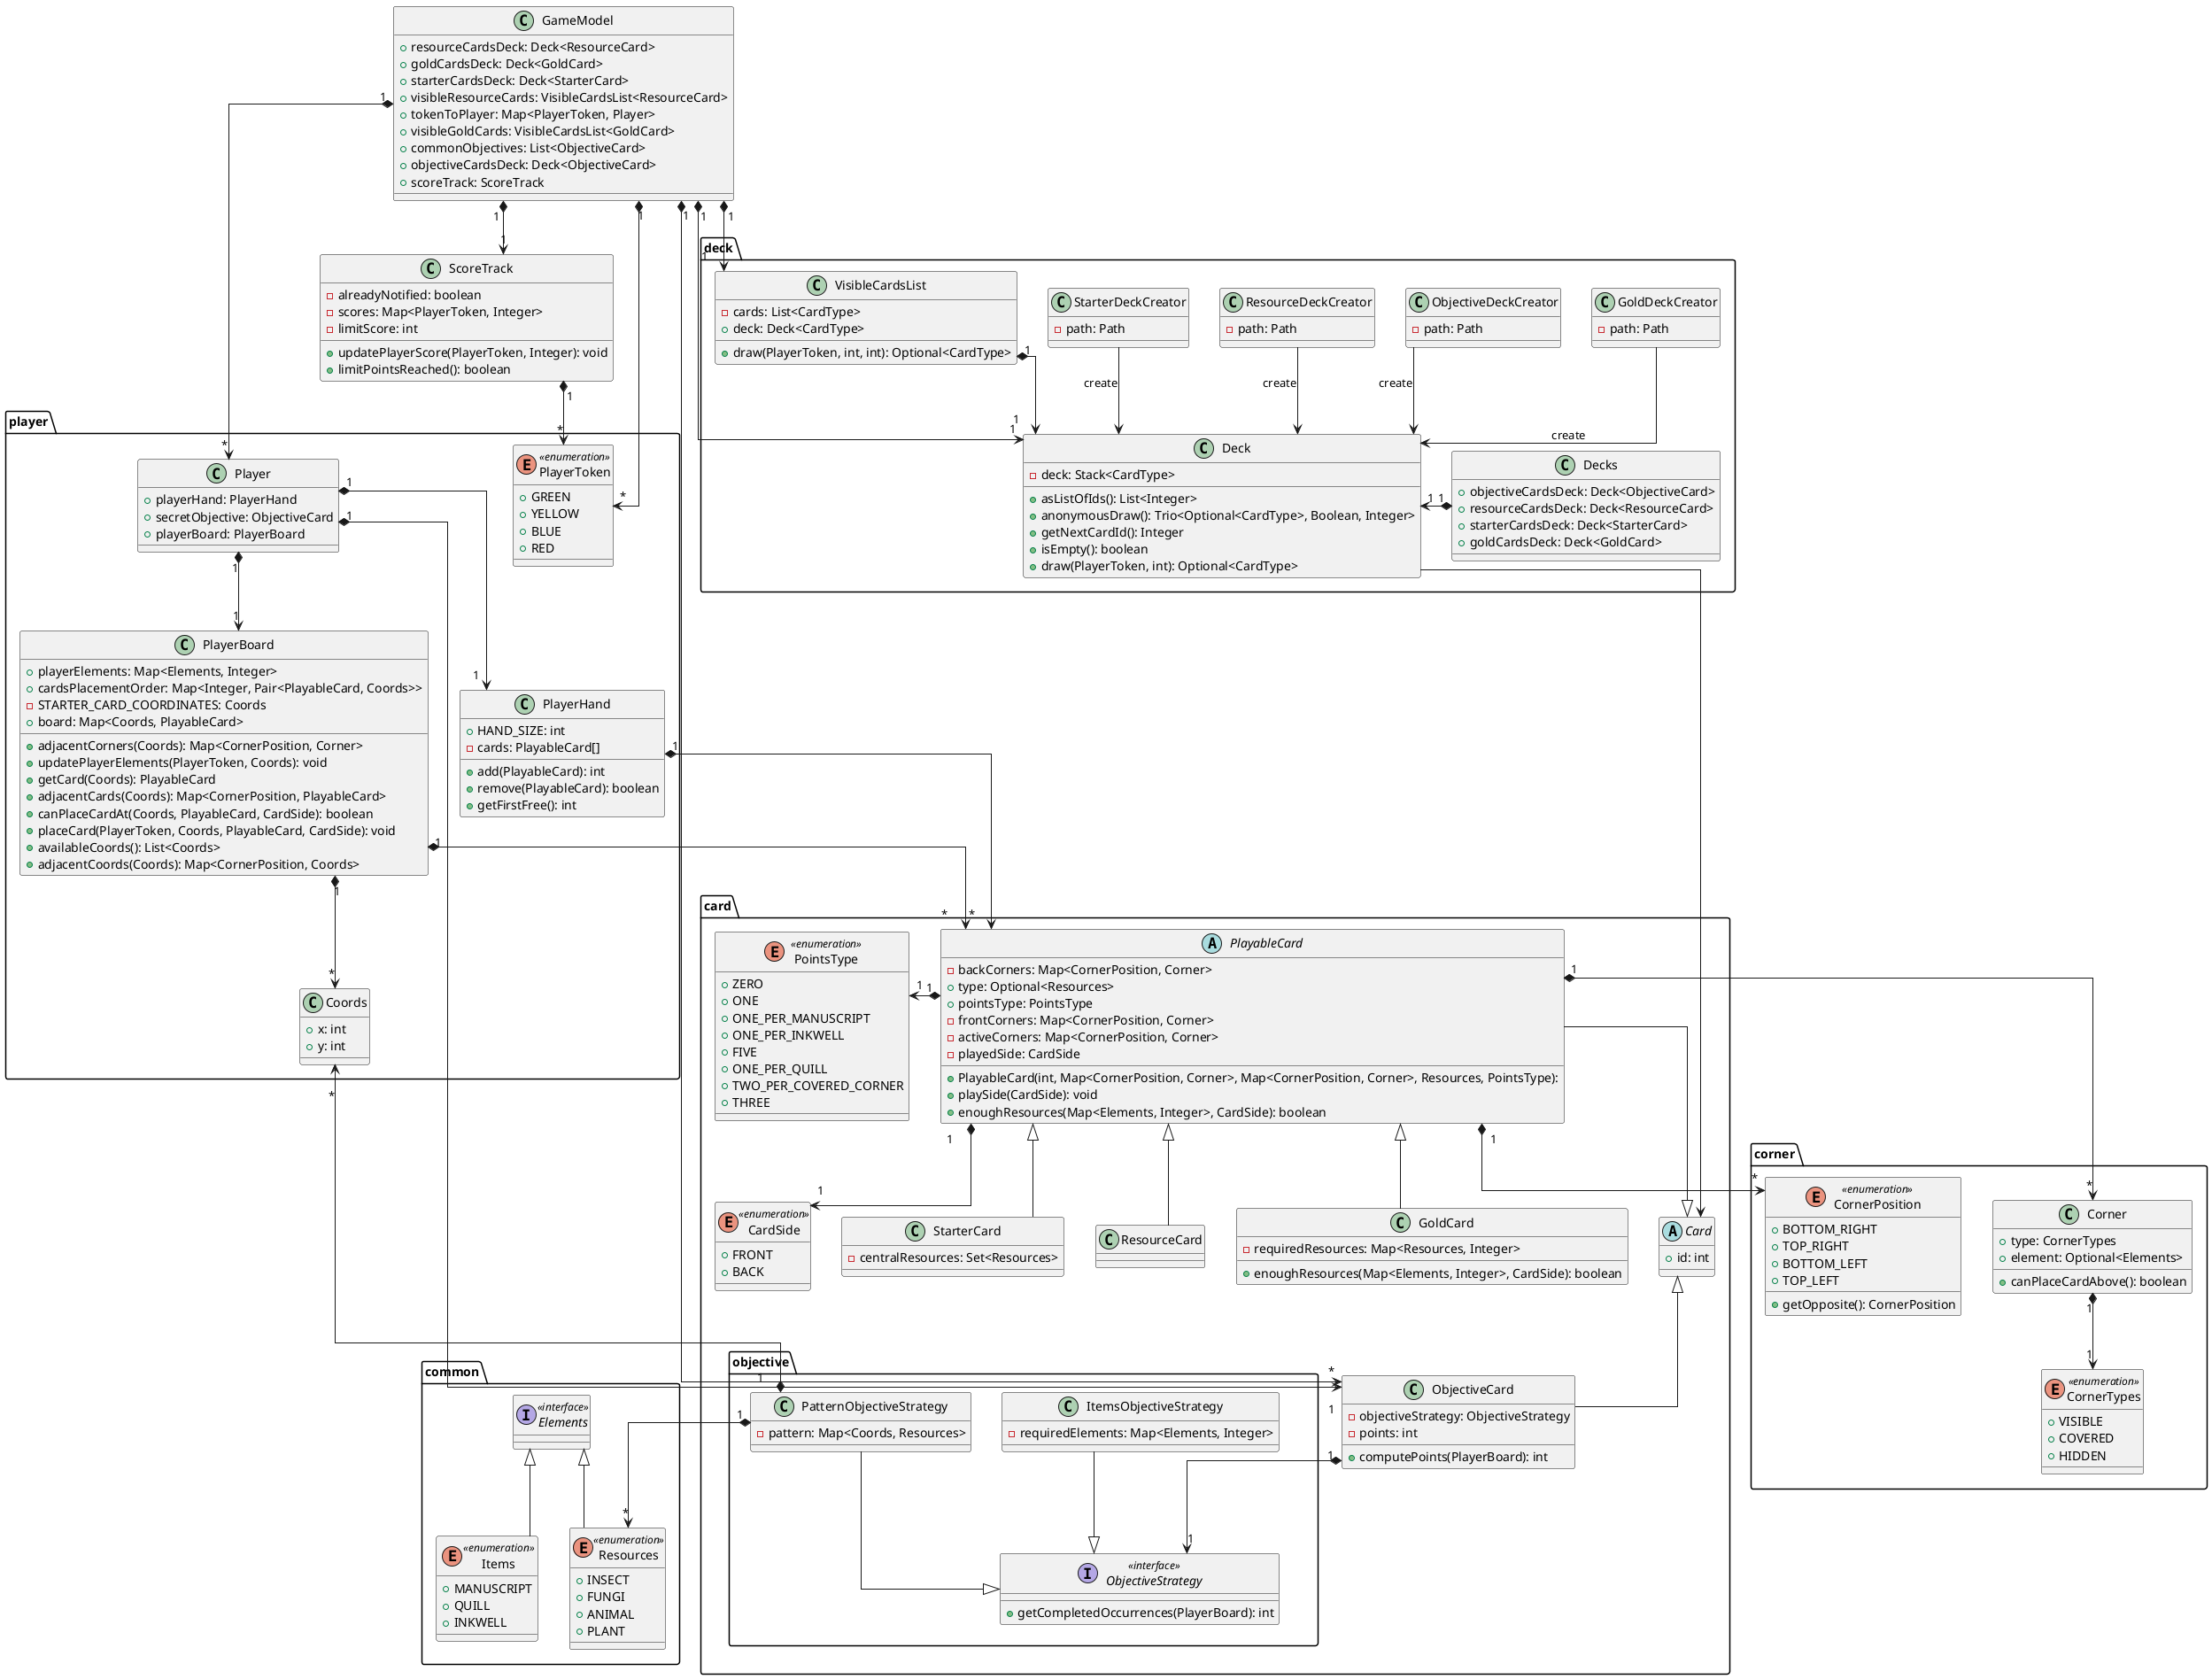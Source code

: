 @startuml


top to bottom direction
skinparam linetype ortho

package card {

    package objective {

        interface ObjectiveStrategy << interface >> {
          + getCompletedOccurrences(PlayerBoard): int
        }

        class ItemsObjectiveStrategy {
          - requiredElements: Map<Elements, Integer>
        }

        class PatternObjectiveStrategy {
          - pattern: Map<Coords, Resources>
        }
    }

    abstract class Card {
      + id: int
    }

    enum CardSide << enumeration >> {
      + FRONT
      + BACK
    }

    class ObjectiveCard {
      - objectiveStrategy: ObjectiveStrategy
      - points: int
      + computePoints(PlayerBoard): int
    }

    abstract class PlayableCard {
      + PlayableCard(int, Map<CornerPosition, Corner>, Map<CornerPosition, Corner>, Resources, PointsType):
      - backCorners: Map<CornerPosition, Corner>
      + type: Optional<Resources>
      + pointsType: PointsType
      - frontCorners: Map<CornerPosition, Corner>
      - activeCorners: Map<CornerPosition, Corner>
      - playedSide: CardSide
      + playSide(CardSide): void
      + enoughResources(Map<Elements, Integer>, CardSide): boolean
    }

    enum PointsType << enumeration >> {
      + ZERO
      + ONE
      + ONE_PER_MANUSCRIPT
      + ONE_PER_INKWELL
      + FIVE
      + ONE_PER_QUILL
      + TWO_PER_COVERED_CORNER
      + THREE
    }

    class ResourceCard {
    }

    class GoldCard {
      - requiredResources: Map<Resources, Integer>
      + enoughResources(Map<Elements, Integer>, CardSide): boolean
    }

    class StarterCard {
      - centralResources: Set<Resources>
    }
}

package common {

    interface Elements << interface >>

    enum Items << enumeration >> {
      + MANUSCRIPT
      + QUILL
      + INKWELL
    }

    enum Resources << enumeration >> {
      + INSECT
      + FUNGI
      + ANIMAL
      + PLANT
    }
}

package corner {

    class Corner {
      + type: CornerTypes
      + element: Optional<Elements>
      + canPlaceCardAbove(): boolean
    }

    enum CornerPosition << enumeration >> {
      + BOTTOM_RIGHT
      + TOP_RIGHT
      + BOTTOM_LEFT
      + TOP_LEFT
      + getOpposite(): CornerPosition
    }

    enum CornerTypes << enumeration >> {
      + VISIBLE
      + COVERED
      + HIDDEN
    }
}

package deck {

    class Deck {
      - deck: Stack<CardType>
      + asListOfIds(): List<Integer>
      + anonymousDraw(): Trio<Optional<CardType>, Boolean, Integer>
      + getNextCardId(): Integer
      + isEmpty(): boolean
      + draw(PlayerToken, int): Optional<CardType>
    }

    class Decks {
      + objectiveCardsDeck: Deck<ObjectiveCard>
      + resourceCardsDeck: Deck<ResourceCard>
      + starterCardsDeck: Deck<StarterCard>
      + goldCardsDeck: Deck<GoldCard>
    }

    class GoldDeckCreator {
      - path: Path
    }

    class ObjectiveDeckCreator {
      - path: Path
    }

    class ResourceDeckCreator {
      - path: Path
    }

    class StarterDeckCreator {
      - path: Path
    }

    class VisibleCardsList {
      - cards: List<CardType>
      + deck: Deck<CardType>
      + draw(PlayerToken, int, int): Optional<CardType>
    }
}

package player {

    class Coords {
      + x: int
      + y: int
    }

    class Player {
      + playerHand: PlayerHand
      + secretObjective: ObjectiveCard
      + playerBoard: PlayerBoard
    }

    class PlayerBoard {
      + playerElements: Map<Elements, Integer>
      + cardsPlacementOrder: Map<Integer, Pair<PlayableCard, Coords>>
      - STARTER_CARD_COORDINATES: Coords
      + board: Map<Coords, PlayableCard>
      + adjacentCorners(Coords): Map<CornerPosition, Corner>
      + updatePlayerElements(PlayerToken, Coords): void
      + getCard(Coords): PlayableCard
      + adjacentCards(Coords): Map<CornerPosition, PlayableCard>
      + canPlaceCardAt(Coords, PlayableCard, CardSide): boolean
      + placeCard(PlayerToken, Coords, PlayableCard, CardSide): void
      + availableCoords(): List<Coords>
      + adjacentCoords(Coords): Map<CornerPosition, Coords>
    }

    class PlayerHand {
      + HAND_SIZE: int
      - cards: PlayableCard[]
      + add(PlayableCard): int
      + remove(PlayableCard): boolean
      + getFirstFree(): int
    }

    enum PlayerToken << enumeration >> {
      + GREEN
      + YELLOW
      + BLUE
      + RED
    }
}

class GameModel {
  + resourceCardsDeck: Deck<ResourceCard>
  + goldCardsDeck: Deck<GoldCard>
  + starterCardsDeck: Deck<StarterCard>
  + visibleResourceCards: VisibleCardsList<ResourceCard>
  + tokenToPlayer: Map<PlayerToken, Player>
  + visibleGoldCards: VisibleCardsList<GoldCard>
  + commonObjectives: List<ObjectiveCard>
  + objectiveCardsDeck: Deck<ObjectiveCard>
  + scoreTrack: ScoreTrack
}

class ScoreTrack {
  - alreadyNotified: boolean
  - scores: Map<PlayerToken, Integer>
  - limitScore: int
  + updatePlayerScore(PlayerToken, Integer): void
  + limitPointsReached(): boolean
}


GameModel                "1" *--> "\n1" Deck
GameModel                "1" *--> "\n*" ObjectiveCard
GameModel                "1" *--> "\n*" Player
GameModel                "1" *--> "\n*" PlayerToken
GameModel                "1" *--> "\n1" ScoreTrack
GameModel                "1" *--> "\n1" VisibleCardsList

ScoreTrack               "1" *--> "\n*" PlayerToken

ResourceCard              --^  PlayableCard
PlayableCard              --^  Card
PlayableCard             "1" *--> "\n1" CardSide
PlayableCard             "1" *--> "\n*" Corner
PlayableCard             "1" *--> "\n*" CornerPosition
PlayableCard             "1" *--> "\n1" PointsType
GoldCard                  --^  PlayableCard
StarterCard               --^  PlayableCard
ObjectiveCard             --^  Card
ObjectiveCard            "1" *--> "\n1" ObjectiveStrategy

PlayableCard -[hidden]u- Card
ObjectiveCard -[hidden]u- Card
GoldCard  -[hidden]u- PlayableCard
ResourceCard  -[hidden]u- PlayableCard
StarterCard  -[hidden]u- PlayableCard
PointsType -[hidden]r- PlayableCard
CardSide -[hidden]u- PointsType
ObjectiveCard -[hidden]r- objective


Items                     --^  Elements
Resources                 --^  Elements
Items                  <-[hidden]u- Elements
Resources              <-[hidden]u- Elements

ObjectiveDeckCreator      -->  Deck                     : "«create»"
GoldDeckCreator           -->  Deck                     : "«create»"
ResourceDeckCreator       -->  Deck                     : "«create»"
StarterDeckCreator        -->  Deck                     : "«create»"
Deck                      --d>  Card
Decks                    "1" *--l> "\n1" Deck
VisibleCardsList         "1" *--> "\n1" Deck

ItemsObjectiveStrategy    --^  ObjectiveStrategy
PatternObjectiveStrategy  --^  ObjectiveStrategy
PatternObjectiveStrategy "1" *--> "\n*" Coords
PatternObjectiveStrategy "1" *--> "\n*" Resources

Corner                   "1" *--> "\n1" CornerTypes

Player                   "1" *--> "\n1" ObjectiveCard
Player                   "1" *--> "\n1" PlayerBoard
Player                   "1" *--> "\n1" PlayerHand
PlayerBoard              "1" *--> "\n*" Coords
PlayerBoard              "1" *--> "\n*" PlayableCard
PlayerHand               "1" *--> "\n*" PlayableCard


@enduml
